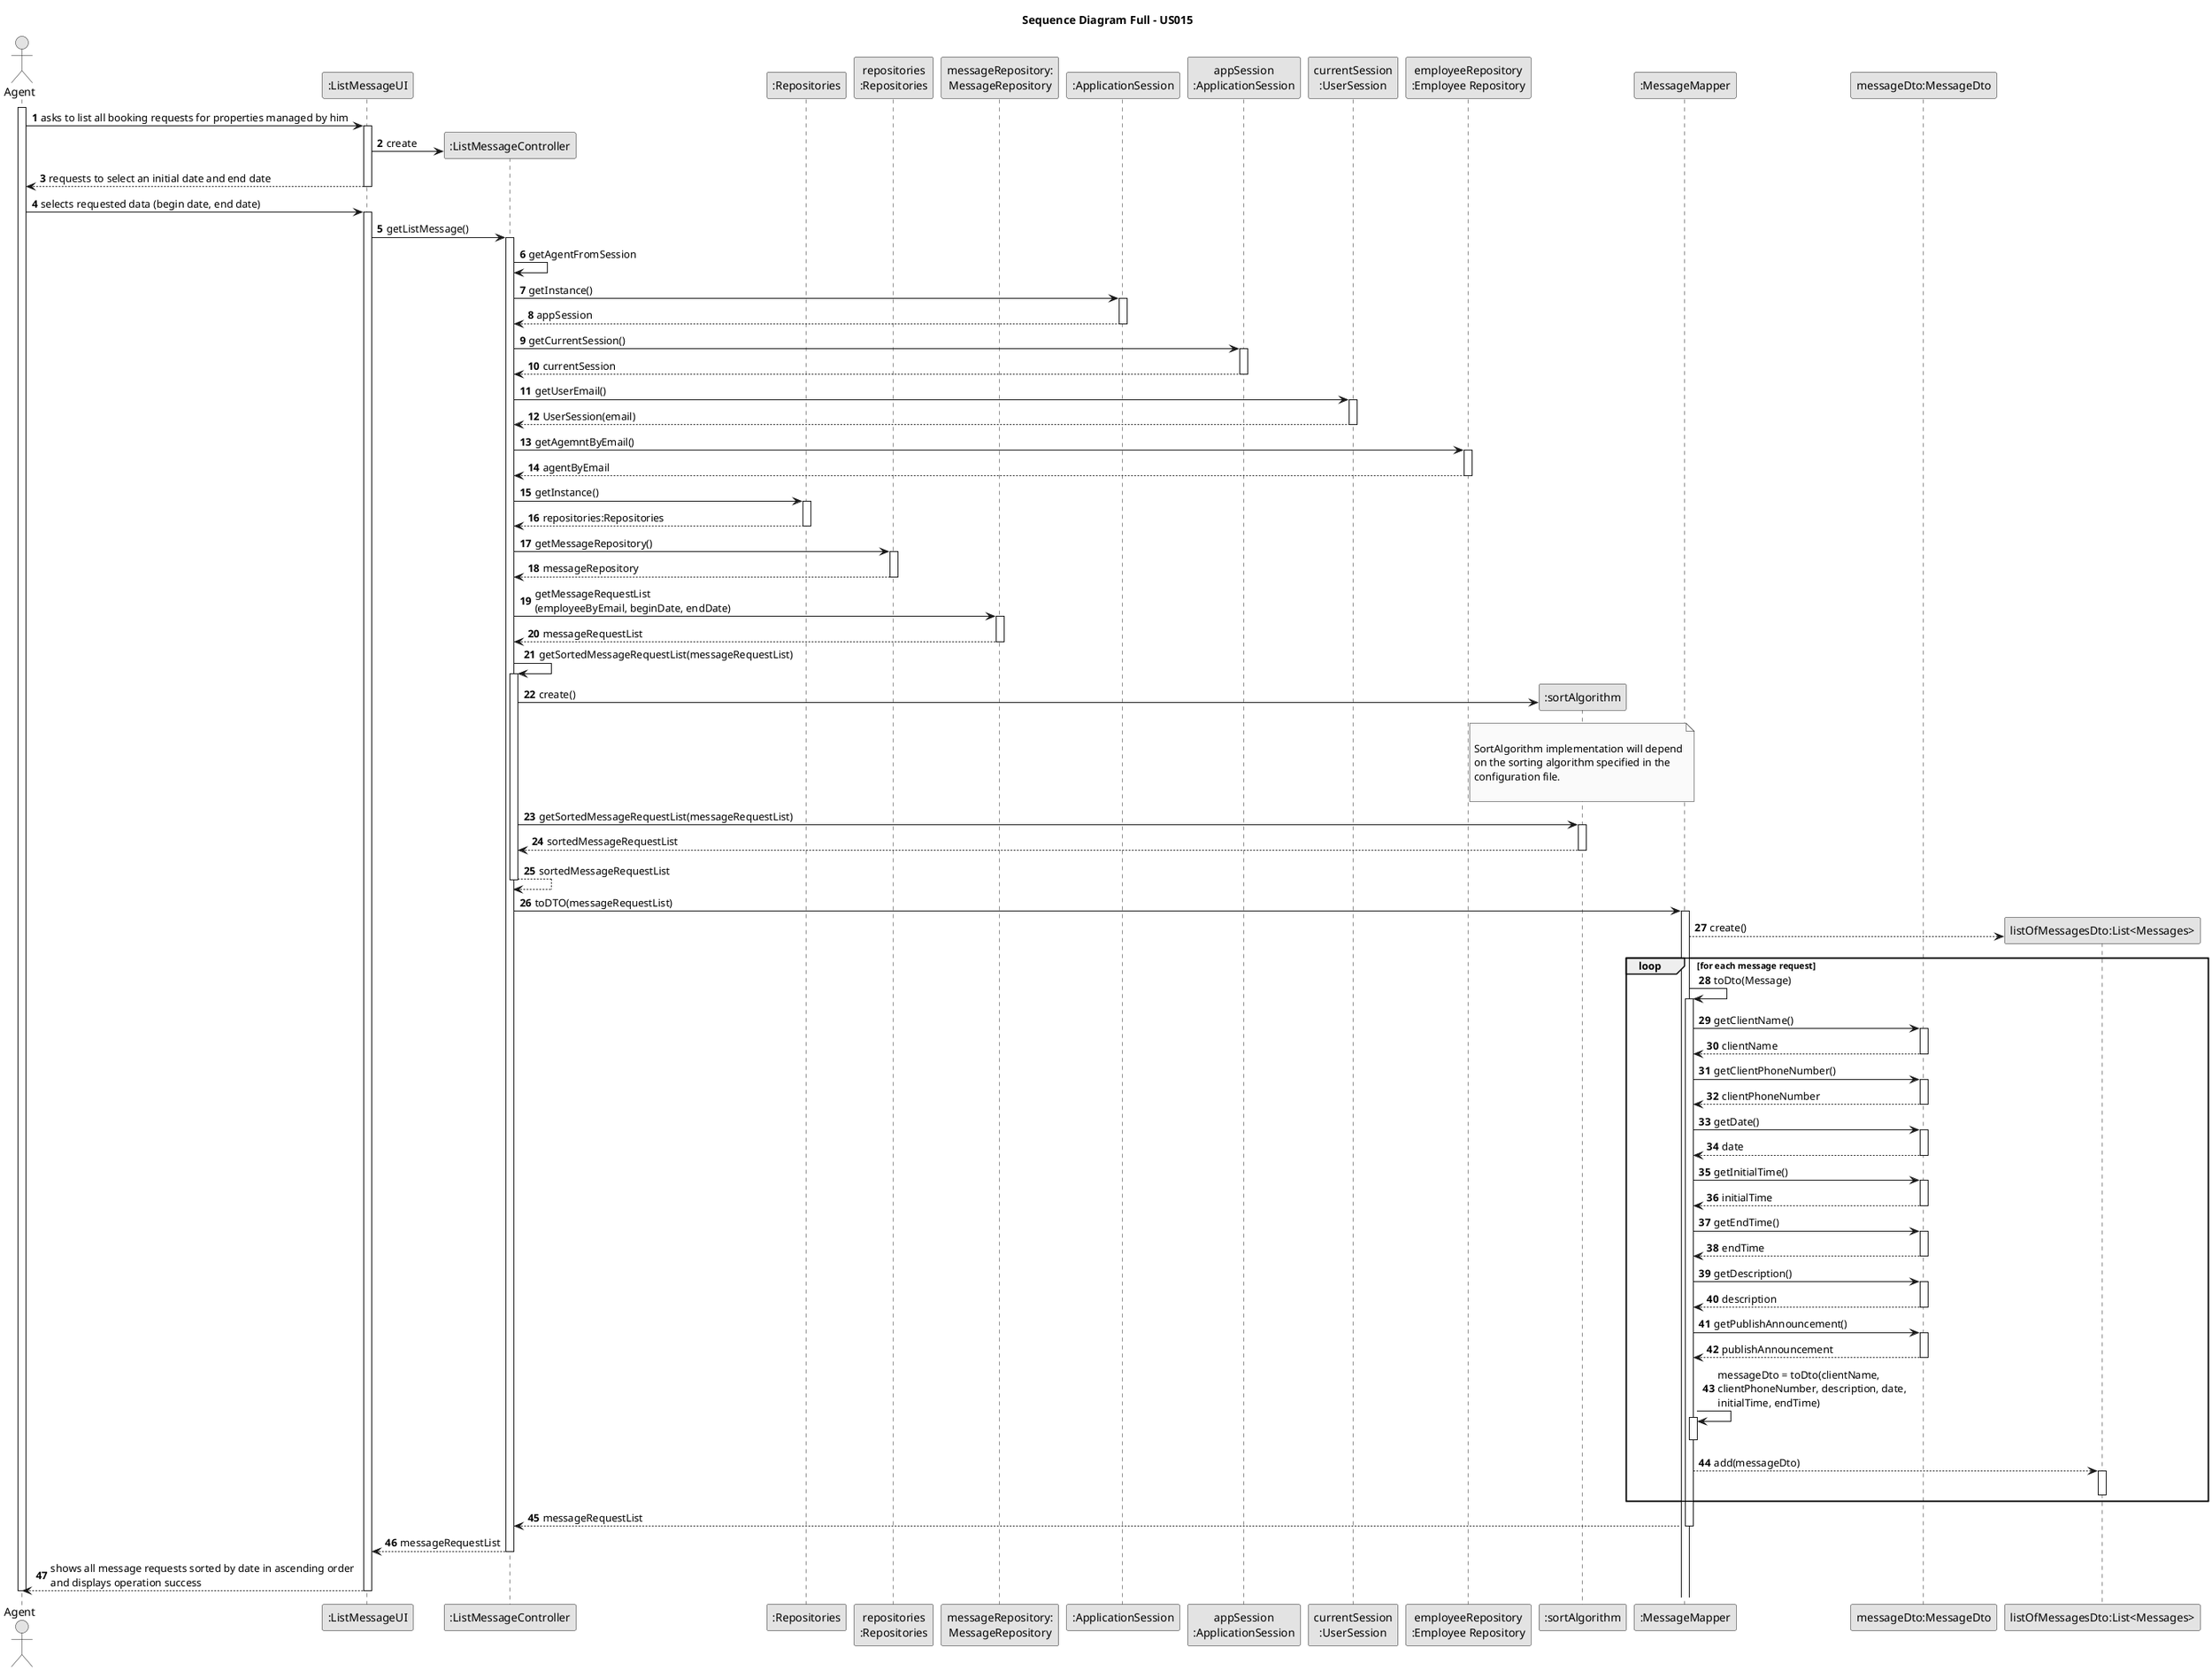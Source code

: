 @startuml
skinparam monochrome true
skinparam packageStyle rectangle
skinparam shadowing false

autonumber

title Sequence Diagram Full - US015

'hide footbox
actor "Agent" as Agent
participant ":ListMessageUI" as UI
participant ":ListMessageController" as CTRL
participant ":Repositories" as Repository
participant "repositories\n:Repositories" as repository2
participant "messageRepository:\nMessageRepository" as MessageRepository
participant ":ApplicationSession" as app
participant "appSession\n:ApplicationSession" as APP
participant "currentSession\n:UserSession" as User
participant "employeeRepository\n:Employee Repository" as Employee
participant ":sortAlgorithm" as STALG
participant ":MessageMapper" as Mapper
participant "messageDto:MessageDto" as Messages
participant "listOfMessagesDto:List<Messages>" as listMessagesDTO



activate Agent

        Agent -> UI : asks to list all booking requests for properties managed by him

        activate UI

            UI -> CTRL** : create

             UI --> Agent : requests to select an initial date and end date
             deactivate UI

             Agent -> UI : selects requested data (begin date, end date)
             activate UI

             UI -> CTRL : getListMessage()
             activate CTRL

             CTRL -> CTRL : getAgentFromSession

             CTRL -> app : getInstance()
             activate app

            app --> CTRL : appSession
            deactivate app

            CTRL -> APP : getCurrentSession()
            activate APP

            APP --> CTRL : currentSession
            deactivate APP

            CTRL -> User : getUserEmail()
            activate User

            User --> CTRL : UserSession(email)
            deactivate User

            CTRL -> Employee : getAgemntByEmail()
            activate Employee

            Employee --> CTRL : agentByEmail
            deactivate Employee

            CTRL -> Repository : getInstance()
            activate Repository

            Repository --> CTRL : repositories:Repositories
            deactivate Repository

            CTRL -> repository2 : getMessageRepository()
            activate repository2

            repository2 --> CTRL : messageRepository
            deactivate repository2

            CTRL -> MessageRepository : getMessageRequestList\n(employeeByEmail, beginDate, endDate)
            activate MessageRepository

            MessageRepository --> CTRL : messageRequestList
            deactivate MessageRepository

            CTRL -> CTRL : getSortedMessageRequestList(messageRequestList)
            activate CTRL

            CTRL ->  STALG** : create()

            note over STALG

            SortAlgorithm implementation will depend
            on the sorting algorithm specified in the
            configuration file.

            end note

            CTRL -> STALG :getSortedMessageRequestList(messageRequestList)
            activate STALG

            STALG --> CTRL : sortedMessageRequestList
            deactivate STALG

            CTRL --> CTRL : sortedMessageRequestList
            deactivate CTRL


            CTRL -> Mapper : toDTO(messageRequestList)
            activate Mapper

            Mapper --> listMessagesDTO** : create()

            loop for each message request

            Mapper -> Mapper: toDto(Message)
            activate Mapper

            Mapper -> Messages: getClientName()
            activate Messages

            Messages --> Mapper: clientName
            deactivate Messages

            Mapper -> Messages : getClientPhoneNumber()
            activate Messages

            Messages --> Mapper: clientPhoneNumber
            deactivate Messages

            Mapper -> Messages : getDate()
            activate Messages

            Messages --> Mapper : date
            deactivate Messages

            Mapper -> Messages : getInitialTime()
            activate Messages

            Messages --> Mapper : initialTime
            deactivate Messages

             Mapper -> Messages : getEndTime()
             activate Messages

             Messages --> Mapper : endTime
             deactivate Messages

             Mapper -> Messages : getDescription()
             activate Messages

             Messages --> Mapper: description
             deactivate Messages

             Mapper -> Messages: getPublishAnnouncement()
             activate Messages

             Messages --> Mapper: publishAnnouncement
             deactivate Messages

             Mapper -> Mapper : messageDto = toDto(clientName, \nclientPhoneNumber, description, date,\ninitialTime, endTime)
             activate Mapper
             deactivate Mapper

             Mapper --> listMessagesDTO : add(messageDto)
             activate listMessagesDTO
             deactivate listMessagesDTO

            end

            Mapper --> CTRL : messageRequestList
            deactivate Mapper

            CTRL --> UI : messageRequestList
            deactivate CTRL

        UI --> Agent : shows all message requests sorted by date in ascending order\nand displays operation success
    deactivate UI

       deactivate Agent


@enduml